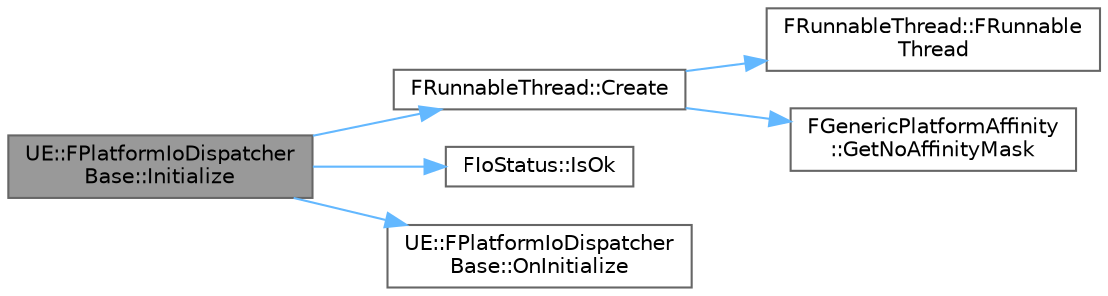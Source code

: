 digraph "UE::FPlatformIoDispatcherBase::Initialize"
{
 // INTERACTIVE_SVG=YES
 // LATEX_PDF_SIZE
  bgcolor="transparent";
  edge [fontname=Helvetica,fontsize=10,labelfontname=Helvetica,labelfontsize=10];
  node [fontname=Helvetica,fontsize=10,shape=box,height=0.2,width=0.4];
  rankdir="LR";
  Node1 [id="Node000001",label="UE::FPlatformIoDispatcher\lBase::Initialize",height=0.2,width=0.4,color="gray40", fillcolor="grey60", style="filled", fontcolor="black",tooltip="Initialize the dispatcher."];
  Node1 -> Node2 [id="edge1_Node000001_Node000002",color="steelblue1",style="solid",tooltip=" "];
  Node2 [id="Node000002",label="FRunnableThread::Create",height=0.2,width=0.4,color="grey40", fillcolor="white", style="filled",URL="$d4/d97/classFRunnableThread.html#a3f3eb84d5e98e2d8584cdaeefd389f39",tooltip="Factory method to create a thread with the specified stack size and thread priority."];
  Node2 -> Node3 [id="edge2_Node000002_Node000003",color="steelblue1",style="solid",tooltip=" "];
  Node3 [id="Node000003",label="FRunnableThread::FRunnable\lThread",height=0.2,width=0.4,color="grey40", fillcolor="white", style="filled",URL="$d4/d97/classFRunnableThread.html#ae62ba34cef205c3adef9ca8f0d937153",tooltip="Default constructor."];
  Node2 -> Node4 [id="edge3_Node000002_Node000004",color="steelblue1",style="solid",tooltip=" "];
  Node4 [id="Node000004",label="FGenericPlatformAffinity\l::GetNoAffinityMask",height=0.2,width=0.4,color="grey40", fillcolor="white", style="filled",URL="$d4/de2/classFGenericPlatformAffinity.html#adfd61ef447e617ecd835333de6081796",tooltip=" "];
  Node1 -> Node5 [id="edge4_Node000001_Node000005",color="steelblue1",style="solid",tooltip=" "];
  Node5 [id="Node000005",label="FIoStatus::IsOk",height=0.2,width=0.4,color="grey40", fillcolor="white", style="filled",URL="$d0/d24/classFIoStatus.html#a4d871f4685e2efe335b1cdd361f0963b",tooltip=" "];
  Node1 -> Node6 [id="edge5_Node000001_Node000006",color="steelblue1",style="solid",tooltip=" "];
  Node6 [id="Node000006",label="UE::FPlatformIoDispatcher\lBase::OnInitialize",height=0.2,width=0.4,color="grey40", fillcolor="white", style="filled",URL="$df/de7/classUE_1_1FPlatformIoDispatcherBase.html#a557302b472890bb2030fd22d035af940",tooltip=" "];
}
